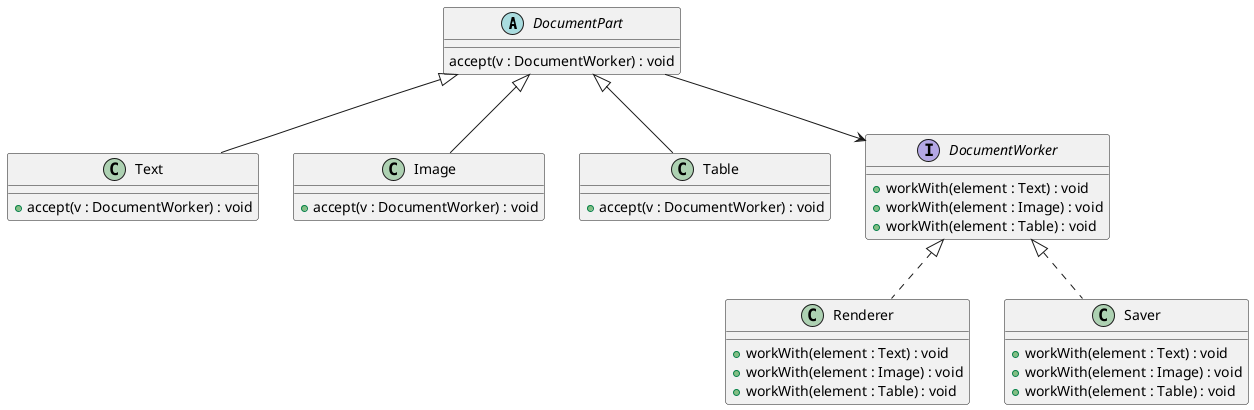 @startuml UML_Klassendiagramm7.png
' Abstrakte Klassen
abstract class DocumentPart {
    accept(v : DocumentWorker) : void
}

' Konkrete Klassen
class Text extends DocumentPart {
    +accept(v : DocumentWorker) : void
}
class Image extends DocumentPart {
    +accept(v : DocumentWorker) : void
}
class Table extends DocumentPart {
    +accept(v : DocumentWorker) : void
}

' Interface Klassen
interface DocumentWorker {
    +workWith(element : Text) : void
    +workWith(element : Image) : void
    +workWith(element : Table) : void
}

' Konkrete Klassen
class Renderer implements DocumentWorker {
    +workWith(element : Text) : void
    +workWith(element : Image) : void
    +workWith(element : Table) : void
}
class Saver implements DocumentWorker {
    +workWith(element : Text) : void
    +workWith(element : Image) : void
    +workWith(element : Table) : void
}

' Assoziationen
DocumentPart --> DocumentWorker
@enduml

